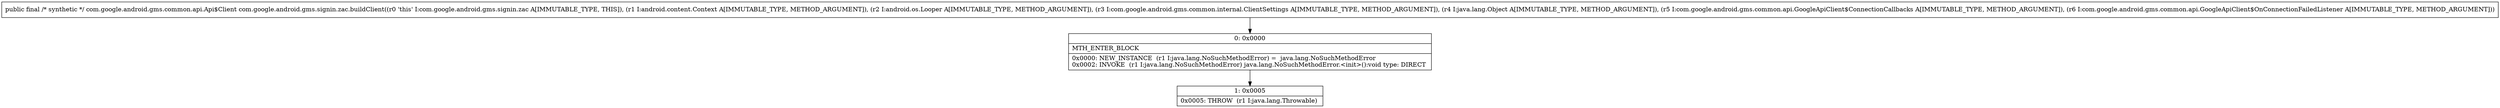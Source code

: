 digraph "CFG forcom.google.android.gms.signin.zac.buildClient(Landroid\/content\/Context;Landroid\/os\/Looper;Lcom\/google\/android\/gms\/common\/internal\/ClientSettings;Ljava\/lang\/Object;Lcom\/google\/android\/gms\/common\/api\/GoogleApiClient$ConnectionCallbacks;Lcom\/google\/android\/gms\/common\/api\/GoogleApiClient$OnConnectionFailedListener;)Lcom\/google\/android\/gms\/common\/api\/Api$Client;" {
Node_0 [shape=record,label="{0\:\ 0x0000|MTH_ENTER_BLOCK\l|0x0000: NEW_INSTANCE  (r1 I:java.lang.NoSuchMethodError) =  java.lang.NoSuchMethodError \l0x0002: INVOKE  (r1 I:java.lang.NoSuchMethodError) java.lang.NoSuchMethodError.\<init\>():void type: DIRECT \l}"];
Node_1 [shape=record,label="{1\:\ 0x0005|0x0005: THROW  (r1 I:java.lang.Throwable) \l}"];
MethodNode[shape=record,label="{public final \/* synthetic *\/ com.google.android.gms.common.api.Api$Client com.google.android.gms.signin.zac.buildClient((r0 'this' I:com.google.android.gms.signin.zac A[IMMUTABLE_TYPE, THIS]), (r1 I:android.content.Context A[IMMUTABLE_TYPE, METHOD_ARGUMENT]), (r2 I:android.os.Looper A[IMMUTABLE_TYPE, METHOD_ARGUMENT]), (r3 I:com.google.android.gms.common.internal.ClientSettings A[IMMUTABLE_TYPE, METHOD_ARGUMENT]), (r4 I:java.lang.Object A[IMMUTABLE_TYPE, METHOD_ARGUMENT]), (r5 I:com.google.android.gms.common.api.GoogleApiClient$ConnectionCallbacks A[IMMUTABLE_TYPE, METHOD_ARGUMENT]), (r6 I:com.google.android.gms.common.api.GoogleApiClient$OnConnectionFailedListener A[IMMUTABLE_TYPE, METHOD_ARGUMENT])) }"];
MethodNode -> Node_0;
Node_0 -> Node_1;
}

